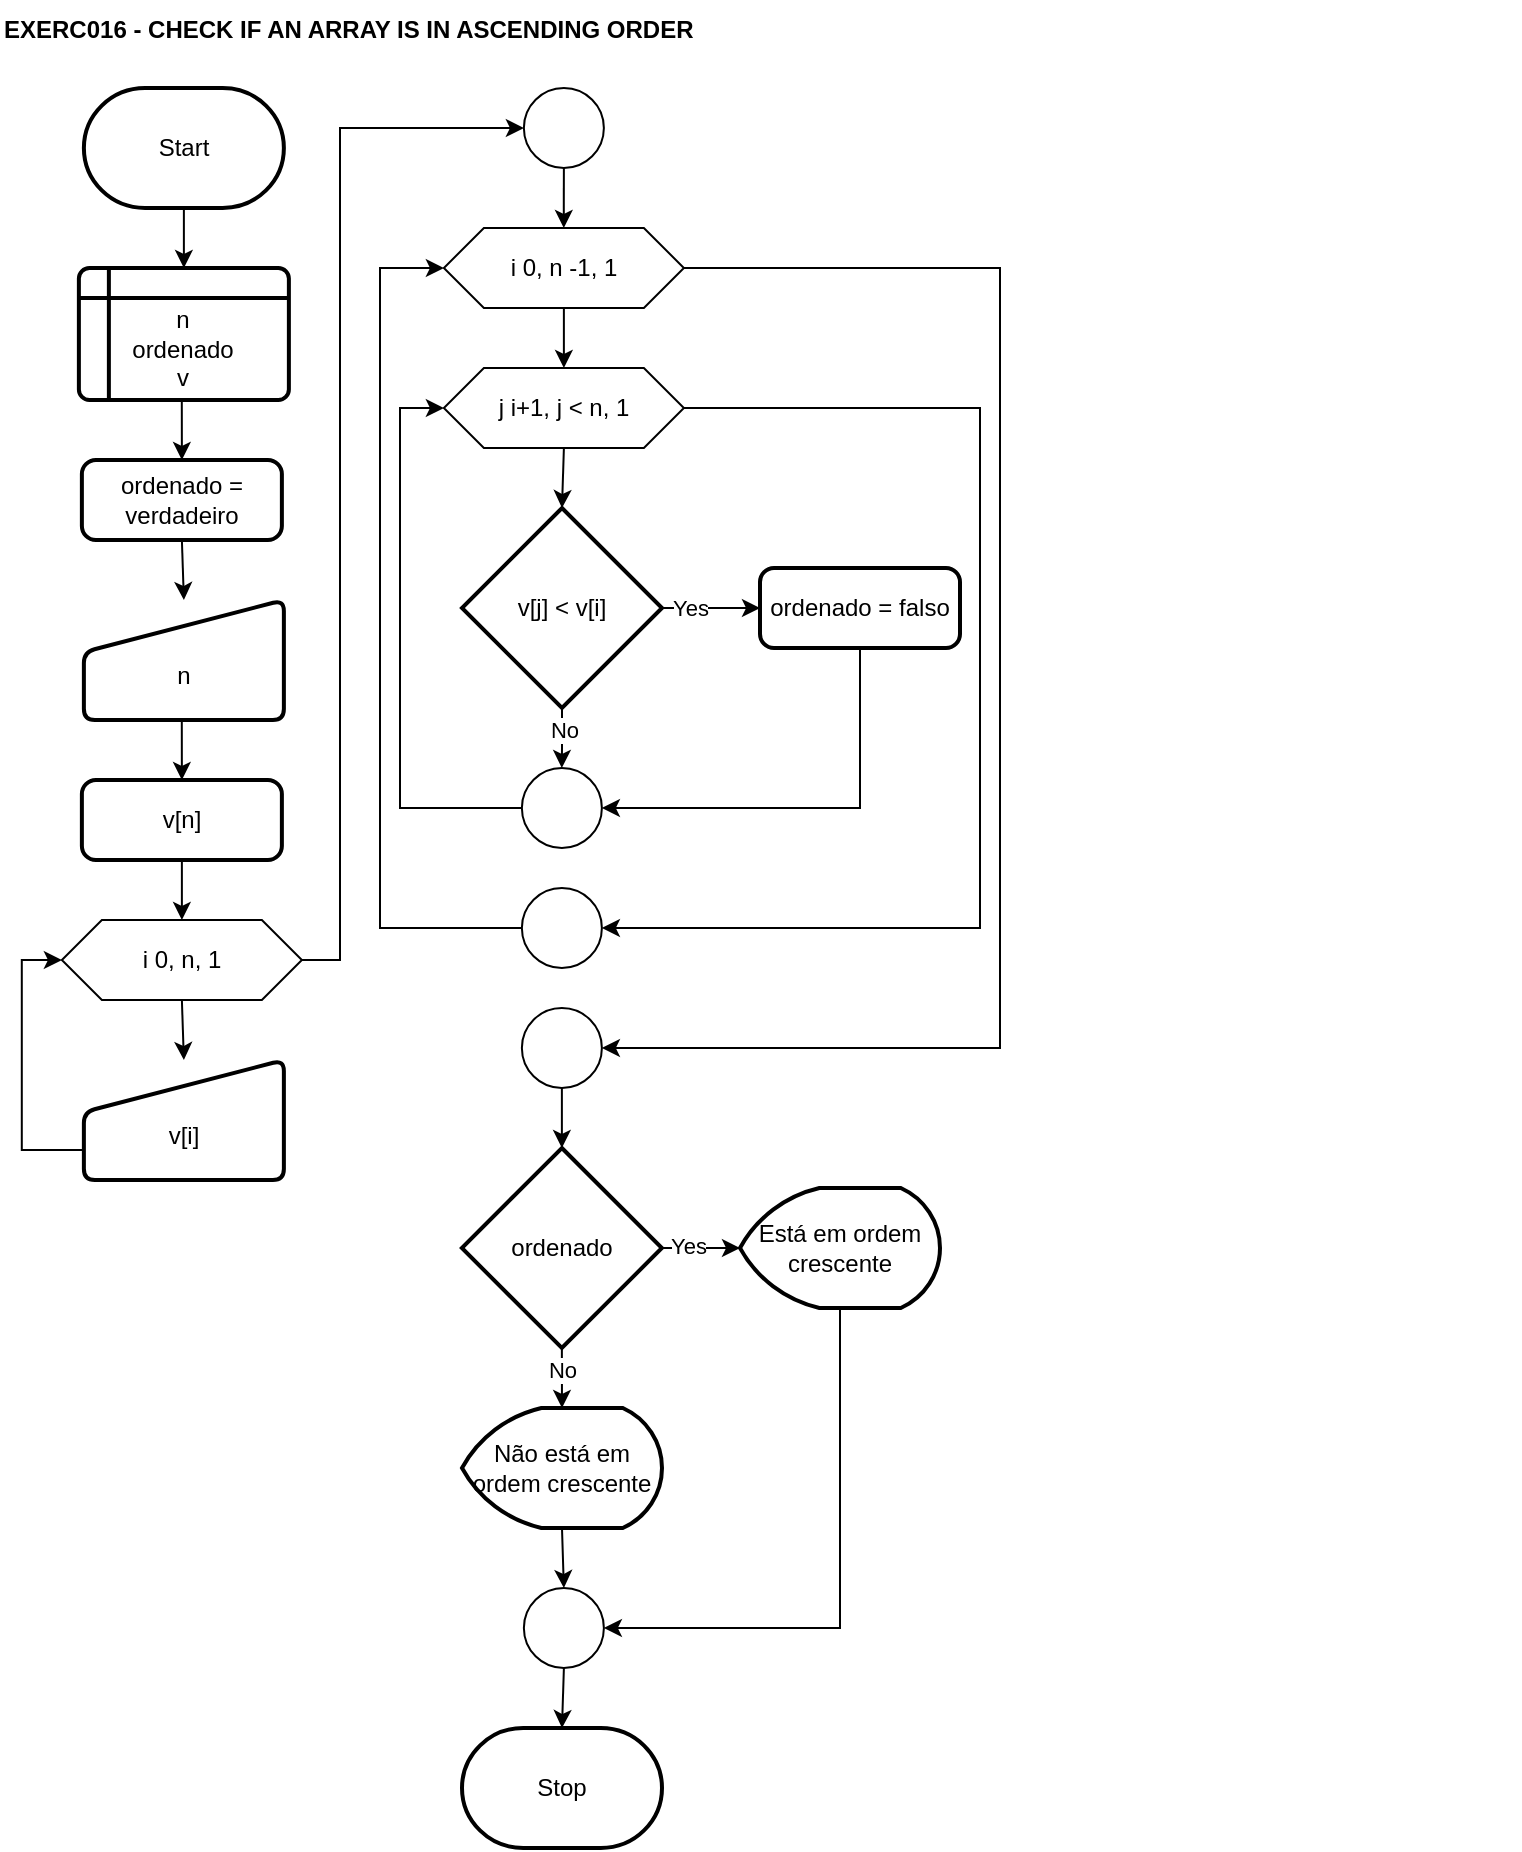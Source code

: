 <mxfile version="26.1.1">
  <diagram name="Página-1" id="tbhhrolYnf2YLyF_AGn1">
    <mxGraphModel dx="1363" dy="1123" grid="1" gridSize="10" guides="1" tooltips="1" connect="1" arrows="1" fold="1" page="1" pageScale="1" pageWidth="827" pageHeight="1169" math="0" shadow="0">
      <root>
        <mxCell id="0" />
        <mxCell id="1" parent="0" />
        <mxCell id="gUQwB867zqCJYkILIy9S-1" value="EXERC016&lt;span style=&quot;background-color: transparent; color: light-dark(rgb(0, 0, 0), rgb(255, 255, 255));&quot;&gt;&amp;nbsp;-&amp;nbsp;&lt;/span&gt;CHECK IF AN ARRAY IS IN ASCENDING ORDER" style="text;html=1;align=left;verticalAlign=middle;whiteSpace=wrap;rounded=0;fontStyle=1" parent="1" vertex="1">
          <mxGeometry x="40" y="40" width="760" height="30" as="geometry" />
        </mxCell>
        <mxCell id="gUQwB867zqCJYkILIy9S-21" style="edgeStyle=orthogonalEdgeStyle;rounded=0;orthogonalLoop=1;jettySize=auto;html=1;exitX=0.5;exitY=1;exitDx=0;exitDy=0;exitPerimeter=0;entryX=0.5;entryY=0;entryDx=0;entryDy=0;" parent="1" source="gUQwB867zqCJYkILIy9S-3" target="gUQwB867zqCJYkILIy9S-4" edge="1">
          <mxGeometry relative="1" as="geometry" />
        </mxCell>
        <mxCell id="gUQwB867zqCJYkILIy9S-3" value="Start" style="strokeWidth=2;html=1;shape=mxgraph.flowchart.terminator;whiteSpace=wrap;" parent="1" vertex="1">
          <mxGeometry x="81.94" y="84" width="100" height="60" as="geometry" />
        </mxCell>
        <mxCell id="3jQmmOMbjJLLry7wghpk-2" style="edgeStyle=orthogonalEdgeStyle;rounded=0;orthogonalLoop=1;jettySize=auto;html=1;exitX=0.5;exitY=1;exitDx=0;exitDy=0;entryX=0.5;entryY=0;entryDx=0;entryDy=0;" parent="1" source="gUQwB867zqCJYkILIy9S-4" target="3jQmmOMbjJLLry7wghpk-1" edge="1">
          <mxGeometry relative="1" as="geometry" />
        </mxCell>
        <mxCell id="gUQwB867zqCJYkILIy9S-4" value="&lt;div&gt;&lt;br&gt;&lt;/div&gt;n&lt;div&gt;ordenado&lt;/div&gt;&lt;div&gt;v&lt;/div&gt;" style="shape=internalStorage;whiteSpace=wrap;html=1;dx=15;dy=15;rounded=1;arcSize=8;strokeWidth=2;" parent="1" vertex="1">
          <mxGeometry x="79.44" y="174" width="105" height="66" as="geometry" />
        </mxCell>
        <mxCell id="3jQmmOMbjJLLry7wghpk-1" value="ordenado = verdadeiro" style="rounded=1;whiteSpace=wrap;html=1;absoluteArcSize=1;arcSize=14;strokeWidth=2;" parent="1" vertex="1">
          <mxGeometry x="80.94" y="270" width="100" height="40" as="geometry" />
        </mxCell>
        <mxCell id="2HPTrhq_70WgHCPPMAGq-3" value="" style="edgeStyle=orthogonalEdgeStyle;rounded=0;orthogonalLoop=1;jettySize=auto;html=1;exitX=0.5;exitY=1;exitDx=0;exitDy=0;entryX=0.5;entryY=0;entryDx=0;entryDy=0;" edge="1" parent="1" source="3jQmmOMbjJLLry7wghpk-1" target="2HPTrhq_70WgHCPPMAGq-1">
          <mxGeometry relative="1" as="geometry">
            <mxPoint x="132" y="300" as="sourcePoint" />
            <mxPoint x="132" y="800" as="targetPoint" />
          </mxGeometry>
        </mxCell>
        <mxCell id="2HPTrhq_70WgHCPPMAGq-1" value="&lt;br&gt;&lt;div&gt;n&lt;/div&gt;" style="html=1;strokeWidth=2;shape=manualInput;whiteSpace=wrap;rounded=1;size=26;arcSize=11;" vertex="1" parent="1">
          <mxGeometry x="81.94" y="340" width="100" height="60" as="geometry" />
        </mxCell>
        <mxCell id="2HPTrhq_70WgHCPPMAGq-5" value="" style="edgeStyle=orthogonalEdgeStyle;rounded=0;orthogonalLoop=1;jettySize=auto;html=1;exitX=0.5;exitY=1;exitDx=0;exitDy=0;entryX=0.5;entryY=0;entryDx=0;entryDy=0;" edge="1" parent="1" source="2HPTrhq_70WgHCPPMAGq-1" target="2HPTrhq_70WgHCPPMAGq-4">
          <mxGeometry relative="1" as="geometry">
            <mxPoint x="132" y="400" as="sourcePoint" />
            <mxPoint x="132" y="800" as="targetPoint" />
          </mxGeometry>
        </mxCell>
        <mxCell id="2HPTrhq_70WgHCPPMAGq-4" value="v[n]" style="rounded=1;whiteSpace=wrap;html=1;absoluteArcSize=1;arcSize=14;strokeWidth=2;" vertex="1" parent="1">
          <mxGeometry x="80.94" y="430" width="100" height="40" as="geometry" />
        </mxCell>
        <mxCell id="2HPTrhq_70WgHCPPMAGq-7" value="" style="edgeStyle=orthogonalEdgeStyle;rounded=0;orthogonalLoop=1;jettySize=auto;html=1;exitX=0.5;exitY=1;exitDx=0;exitDy=0;entryX=0.5;entryY=0;entryDx=0;entryDy=0;" edge="1" parent="1" source="2HPTrhq_70WgHCPPMAGq-4" target="2HPTrhq_70WgHCPPMAGq-6">
          <mxGeometry relative="1" as="geometry">
            <mxPoint x="131" y="470" as="sourcePoint" />
            <mxPoint x="132" y="800" as="targetPoint" />
          </mxGeometry>
        </mxCell>
        <mxCell id="2HPTrhq_70WgHCPPMAGq-9" style="edgeStyle=orthogonalEdgeStyle;rounded=0;orthogonalLoop=1;jettySize=auto;html=1;exitX=0.5;exitY=1;exitDx=0;exitDy=0;entryX=0.5;entryY=0;entryDx=0;entryDy=0;" edge="1" parent="1" source="2HPTrhq_70WgHCPPMAGq-6" target="2HPTrhq_70WgHCPPMAGq-8">
          <mxGeometry relative="1" as="geometry" />
        </mxCell>
        <mxCell id="2HPTrhq_70WgHCPPMAGq-6" value="i 0, n, 1" style="shape=hexagon;perimeter=hexagonPerimeter2;whiteSpace=wrap;html=1;fixedSize=1;" vertex="1" parent="1">
          <mxGeometry x="70.94" y="500" width="120" height="40" as="geometry" />
        </mxCell>
        <mxCell id="2HPTrhq_70WgHCPPMAGq-10" style="edgeStyle=orthogonalEdgeStyle;rounded=0;orthogonalLoop=1;jettySize=auto;html=1;exitX=0;exitY=0.75;exitDx=0;exitDy=0;entryX=0;entryY=0.5;entryDx=0;entryDy=0;" edge="1" parent="1" source="2HPTrhq_70WgHCPPMAGq-8" target="2HPTrhq_70WgHCPPMAGq-6">
          <mxGeometry relative="1" as="geometry" />
        </mxCell>
        <mxCell id="2HPTrhq_70WgHCPPMAGq-8" value="&lt;div&gt;&lt;br&gt;&lt;/div&gt;v[i]" style="html=1;strokeWidth=2;shape=manualInput;whiteSpace=wrap;rounded=1;size=26;arcSize=11;" vertex="1" parent="1">
          <mxGeometry x="81.94" y="570" width="100" height="60" as="geometry" />
        </mxCell>
        <mxCell id="2HPTrhq_70WgHCPPMAGq-14" style="edgeStyle=orthogonalEdgeStyle;rounded=0;orthogonalLoop=1;jettySize=auto;html=1;exitX=0.5;exitY=1;exitDx=0;exitDy=0;exitPerimeter=0;" edge="1" parent="1" source="2HPTrhq_70WgHCPPMAGq-11" target="2HPTrhq_70WgHCPPMAGq-13">
          <mxGeometry relative="1" as="geometry" />
        </mxCell>
        <mxCell id="2HPTrhq_70WgHCPPMAGq-11" value="" style="verticalLabelPosition=bottom;verticalAlign=top;html=1;shape=mxgraph.flowchart.on-page_reference;" vertex="1" parent="1">
          <mxGeometry x="301.94" y="84" width="40" height="40" as="geometry" />
        </mxCell>
        <mxCell id="2HPTrhq_70WgHCPPMAGq-16" style="edgeStyle=orthogonalEdgeStyle;rounded=0;orthogonalLoop=1;jettySize=auto;html=1;exitX=0.5;exitY=1;exitDx=0;exitDy=0;entryX=0.5;entryY=0;entryDx=0;entryDy=0;" edge="1" parent="1" source="2HPTrhq_70WgHCPPMAGq-13" target="2HPTrhq_70WgHCPPMAGq-15">
          <mxGeometry relative="1" as="geometry" />
        </mxCell>
        <mxCell id="2HPTrhq_70WgHCPPMAGq-13" value="i 0, n -1, 1" style="shape=hexagon;perimeter=hexagonPerimeter2;whiteSpace=wrap;html=1;fixedSize=1;" vertex="1" parent="1">
          <mxGeometry x="261.94" y="154" width="120" height="40" as="geometry" />
        </mxCell>
        <mxCell id="2HPTrhq_70WgHCPPMAGq-15" value="j i+1, j &amp;lt; n, 1" style="shape=hexagon;perimeter=hexagonPerimeter2;whiteSpace=wrap;html=1;fixedSize=1;" vertex="1" parent="1">
          <mxGeometry x="261.94" y="224" width="120" height="40" as="geometry" />
        </mxCell>
        <mxCell id="2HPTrhq_70WgHCPPMAGq-19" style="edgeStyle=orthogonalEdgeStyle;rounded=0;orthogonalLoop=1;jettySize=auto;html=1;exitX=1;exitY=0.5;exitDx=0;exitDy=0;exitPerimeter=0;entryX=0;entryY=0.5;entryDx=0;entryDy=0;" edge="1" parent="1" source="2HPTrhq_70WgHCPPMAGq-17" target="2HPTrhq_70WgHCPPMAGq-18">
          <mxGeometry relative="1" as="geometry" />
        </mxCell>
        <mxCell id="2HPTrhq_70WgHCPPMAGq-22" value="Yes" style="edgeLabel;html=1;align=center;verticalAlign=middle;resizable=0;points=[];" vertex="1" connectable="0" parent="2HPTrhq_70WgHCPPMAGq-19">
          <mxGeometry x="-0.51" y="-2" relative="1" as="geometry">
            <mxPoint x="2" y="-2" as="offset" />
          </mxGeometry>
        </mxCell>
        <mxCell id="2HPTrhq_70WgHCPPMAGq-21" style="edgeStyle=orthogonalEdgeStyle;rounded=0;orthogonalLoop=1;jettySize=auto;html=1;exitX=0.5;exitY=1;exitDx=0;exitDy=0;exitPerimeter=0;" edge="1" parent="1" source="2HPTrhq_70WgHCPPMAGq-17" target="2HPTrhq_70WgHCPPMAGq-20">
          <mxGeometry relative="1" as="geometry" />
        </mxCell>
        <mxCell id="2HPTrhq_70WgHCPPMAGq-23" value="No" style="edgeLabel;html=1;align=center;verticalAlign=middle;resizable=0;points=[];" vertex="1" connectable="0" parent="2HPTrhq_70WgHCPPMAGq-21">
          <mxGeometry x="-0.402" y="1" relative="1" as="geometry">
            <mxPoint y="2" as="offset" />
          </mxGeometry>
        </mxCell>
        <mxCell id="2HPTrhq_70WgHCPPMAGq-17" value="v[j] &amp;lt; v[i]" style="strokeWidth=2;html=1;shape=mxgraph.flowchart.decision;whiteSpace=wrap;" vertex="1" parent="1">
          <mxGeometry x="271" y="294" width="100" height="100" as="geometry" />
        </mxCell>
        <mxCell id="2HPTrhq_70WgHCPPMAGq-18" value="ordenado = falso" style="rounded=1;whiteSpace=wrap;html=1;absoluteArcSize=1;arcSize=14;strokeWidth=2;" vertex="1" parent="1">
          <mxGeometry x="420" y="324" width="100" height="40" as="geometry" />
        </mxCell>
        <mxCell id="2HPTrhq_70WgHCPPMAGq-26" style="edgeStyle=orthogonalEdgeStyle;rounded=0;orthogonalLoop=1;jettySize=auto;html=1;exitX=0;exitY=0.5;exitDx=0;exitDy=0;exitPerimeter=0;entryX=0;entryY=0.5;entryDx=0;entryDy=0;" edge="1" parent="1" source="2HPTrhq_70WgHCPPMAGq-20" target="2HPTrhq_70WgHCPPMAGq-15">
          <mxGeometry relative="1" as="geometry">
            <Array as="points">
              <mxPoint x="240" y="444" />
              <mxPoint x="240" y="244" />
            </Array>
          </mxGeometry>
        </mxCell>
        <mxCell id="2HPTrhq_70WgHCPPMAGq-20" value="" style="verticalLabelPosition=bottom;verticalAlign=top;html=1;shape=mxgraph.flowchart.on-page_reference;" vertex="1" parent="1">
          <mxGeometry x="300.94" y="424" width="40" height="40" as="geometry" />
        </mxCell>
        <mxCell id="2HPTrhq_70WgHCPPMAGq-24" style="edgeStyle=orthogonalEdgeStyle;rounded=0;orthogonalLoop=1;jettySize=auto;html=1;exitX=0.5;exitY=1;exitDx=0;exitDy=0;entryX=1;entryY=0.5;entryDx=0;entryDy=0;entryPerimeter=0;" edge="1" parent="1" source="2HPTrhq_70WgHCPPMAGq-18" target="2HPTrhq_70WgHCPPMAGq-20">
          <mxGeometry relative="1" as="geometry" />
        </mxCell>
        <mxCell id="2HPTrhq_70WgHCPPMAGq-25" style="edgeStyle=orthogonalEdgeStyle;rounded=0;orthogonalLoop=1;jettySize=auto;html=1;exitX=0.5;exitY=1;exitDx=0;exitDy=0;entryX=0.5;entryY=0;entryDx=0;entryDy=0;entryPerimeter=0;" edge="1" parent="1" source="2HPTrhq_70WgHCPPMAGq-15" target="2HPTrhq_70WgHCPPMAGq-17">
          <mxGeometry relative="1" as="geometry" />
        </mxCell>
        <mxCell id="2HPTrhq_70WgHCPPMAGq-29" style="edgeStyle=orthogonalEdgeStyle;rounded=0;orthogonalLoop=1;jettySize=auto;html=1;exitX=0;exitY=0.5;exitDx=0;exitDy=0;exitPerimeter=0;entryX=0;entryY=0.5;entryDx=0;entryDy=0;" edge="1" parent="1" source="2HPTrhq_70WgHCPPMAGq-27" target="2HPTrhq_70WgHCPPMAGq-13">
          <mxGeometry relative="1" as="geometry">
            <Array as="points">
              <mxPoint x="230" y="504" />
              <mxPoint x="230" y="174" />
            </Array>
          </mxGeometry>
        </mxCell>
        <mxCell id="2HPTrhq_70WgHCPPMAGq-27" value="" style="verticalLabelPosition=bottom;verticalAlign=top;html=1;shape=mxgraph.flowchart.on-page_reference;" vertex="1" parent="1">
          <mxGeometry x="300.94" y="484" width="40" height="40" as="geometry" />
        </mxCell>
        <mxCell id="2HPTrhq_70WgHCPPMAGq-28" style="edgeStyle=orthogonalEdgeStyle;rounded=0;orthogonalLoop=1;jettySize=auto;html=1;exitX=1;exitY=0.5;exitDx=0;exitDy=0;entryX=1;entryY=0.5;entryDx=0;entryDy=0;entryPerimeter=0;" edge="1" parent="1" source="2HPTrhq_70WgHCPPMAGq-15" target="2HPTrhq_70WgHCPPMAGq-27">
          <mxGeometry relative="1" as="geometry">
            <Array as="points">
              <mxPoint x="530" y="244" />
              <mxPoint x="530" y="504" />
            </Array>
          </mxGeometry>
        </mxCell>
        <mxCell id="2HPTrhq_70WgHCPPMAGq-30" value="" style="verticalLabelPosition=bottom;verticalAlign=top;html=1;shape=mxgraph.flowchart.on-page_reference;" vertex="1" parent="1">
          <mxGeometry x="300.94" y="544" width="40" height="40" as="geometry" />
        </mxCell>
        <mxCell id="2HPTrhq_70WgHCPPMAGq-31" style="edgeStyle=orthogonalEdgeStyle;rounded=0;orthogonalLoop=1;jettySize=auto;html=1;exitX=1;exitY=0.5;exitDx=0;exitDy=0;entryX=1;entryY=0.5;entryDx=0;entryDy=0;entryPerimeter=0;" edge="1" parent="1" source="2HPTrhq_70WgHCPPMAGq-13" target="2HPTrhq_70WgHCPPMAGq-30">
          <mxGeometry relative="1" as="geometry">
            <Array as="points">
              <mxPoint x="540" y="174" />
              <mxPoint x="540" y="564" />
            </Array>
          </mxGeometry>
        </mxCell>
        <mxCell id="2HPTrhq_70WgHCPPMAGq-35" style="edgeStyle=orthogonalEdgeStyle;rounded=0;orthogonalLoop=1;jettySize=auto;html=1;exitX=1;exitY=0.5;exitDx=0;exitDy=0;exitPerimeter=0;" edge="1" parent="1" source="2HPTrhq_70WgHCPPMAGq-32" target="2HPTrhq_70WgHCPPMAGq-33">
          <mxGeometry relative="1" as="geometry" />
        </mxCell>
        <mxCell id="2HPTrhq_70WgHCPPMAGq-38" value="Yes" style="edgeLabel;html=1;align=center;verticalAlign=middle;resizable=0;points=[];" vertex="1" connectable="0" parent="2HPTrhq_70WgHCPPMAGq-35">
          <mxGeometry x="0.198" y="-1" relative="1" as="geometry">
            <mxPoint x="-10" y="-2" as="offset" />
          </mxGeometry>
        </mxCell>
        <mxCell id="2HPTrhq_70WgHCPPMAGq-32" value="ordenado" style="strokeWidth=2;html=1;shape=mxgraph.flowchart.decision;whiteSpace=wrap;" vertex="1" parent="1">
          <mxGeometry x="270.94" y="614" width="100" height="100" as="geometry" />
        </mxCell>
        <mxCell id="2HPTrhq_70WgHCPPMAGq-33" value="Está em ordem crescente" style="strokeWidth=2;html=1;shape=mxgraph.flowchart.display;whiteSpace=wrap;" vertex="1" parent="1">
          <mxGeometry x="410" y="634" width="100" height="60" as="geometry" />
        </mxCell>
        <mxCell id="2HPTrhq_70WgHCPPMAGq-34" value="Não está em ordem crescente" style="strokeWidth=2;html=1;shape=mxgraph.flowchart.display;whiteSpace=wrap;" vertex="1" parent="1">
          <mxGeometry x="271" y="744" width="100" height="60" as="geometry" />
        </mxCell>
        <mxCell id="2HPTrhq_70WgHCPPMAGq-36" style="edgeStyle=orthogonalEdgeStyle;rounded=0;orthogonalLoop=1;jettySize=auto;html=1;exitX=0.5;exitY=1;exitDx=0;exitDy=0;exitPerimeter=0;entryX=0.5;entryY=0;entryDx=0;entryDy=0;entryPerimeter=0;" edge="1" parent="1" source="2HPTrhq_70WgHCPPMAGq-32" target="2HPTrhq_70WgHCPPMAGq-34">
          <mxGeometry relative="1" as="geometry" />
        </mxCell>
        <mxCell id="2HPTrhq_70WgHCPPMAGq-39" value="No" style="edgeLabel;html=1;align=center;verticalAlign=middle;resizable=0;points=[];" vertex="1" connectable="0" parent="2HPTrhq_70WgHCPPMAGq-36">
          <mxGeometry x="-0.04" relative="1" as="geometry">
            <mxPoint y="-4" as="offset" />
          </mxGeometry>
        </mxCell>
        <mxCell id="2HPTrhq_70WgHCPPMAGq-37" style="edgeStyle=orthogonalEdgeStyle;rounded=0;orthogonalLoop=1;jettySize=auto;html=1;exitX=0.5;exitY=1;exitDx=0;exitDy=0;exitPerimeter=0;entryX=0.5;entryY=0;entryDx=0;entryDy=0;entryPerimeter=0;" edge="1" parent="1" source="2HPTrhq_70WgHCPPMAGq-30" target="2HPTrhq_70WgHCPPMAGq-32">
          <mxGeometry relative="1" as="geometry" />
        </mxCell>
        <mxCell id="2HPTrhq_70WgHCPPMAGq-40" value="" style="verticalLabelPosition=bottom;verticalAlign=top;html=1;shape=mxgraph.flowchart.on-page_reference;" vertex="1" parent="1">
          <mxGeometry x="301.94" y="834" width="40" height="40" as="geometry" />
        </mxCell>
        <mxCell id="2HPTrhq_70WgHCPPMAGq-41" style="edgeStyle=orthogonalEdgeStyle;rounded=0;orthogonalLoop=1;jettySize=auto;html=1;exitX=0.5;exitY=1;exitDx=0;exitDy=0;exitPerimeter=0;entryX=0.5;entryY=0;entryDx=0;entryDy=0;entryPerimeter=0;" edge="1" parent="1" source="2HPTrhq_70WgHCPPMAGq-34" target="2HPTrhq_70WgHCPPMAGq-40">
          <mxGeometry relative="1" as="geometry" />
        </mxCell>
        <mxCell id="2HPTrhq_70WgHCPPMAGq-42" style="edgeStyle=orthogonalEdgeStyle;rounded=0;orthogonalLoop=1;jettySize=auto;html=1;exitX=0.5;exitY=1;exitDx=0;exitDy=0;exitPerimeter=0;entryX=1;entryY=0.5;entryDx=0;entryDy=0;entryPerimeter=0;" edge="1" parent="1" source="2HPTrhq_70WgHCPPMAGq-33" target="2HPTrhq_70WgHCPPMAGq-40">
          <mxGeometry relative="1" as="geometry" />
        </mxCell>
        <mxCell id="2HPTrhq_70WgHCPPMAGq-43" value="Stop" style="strokeWidth=2;html=1;shape=mxgraph.flowchart.terminator;whiteSpace=wrap;" vertex="1" parent="1">
          <mxGeometry x="271.0" y="904" width="100" height="60" as="geometry" />
        </mxCell>
        <mxCell id="2HPTrhq_70WgHCPPMAGq-44" style="edgeStyle=orthogonalEdgeStyle;rounded=0;orthogonalLoop=1;jettySize=auto;html=1;exitX=0.5;exitY=1;exitDx=0;exitDy=0;exitPerimeter=0;entryX=0.5;entryY=0;entryDx=0;entryDy=0;entryPerimeter=0;" edge="1" parent="1" source="2HPTrhq_70WgHCPPMAGq-40" target="2HPTrhq_70WgHCPPMAGq-43">
          <mxGeometry relative="1" as="geometry" />
        </mxCell>
        <mxCell id="2HPTrhq_70WgHCPPMAGq-46" style="edgeStyle=orthogonalEdgeStyle;rounded=0;orthogonalLoop=1;jettySize=auto;html=1;exitX=1;exitY=0.5;exitDx=0;exitDy=0;entryX=0;entryY=0.5;entryDx=0;entryDy=0;entryPerimeter=0;" edge="1" parent="1" source="2HPTrhq_70WgHCPPMAGq-6" target="2HPTrhq_70WgHCPPMAGq-11">
          <mxGeometry relative="1" as="geometry">
            <Array as="points">
              <mxPoint x="210" y="520" />
              <mxPoint x="210" y="104" />
            </Array>
          </mxGeometry>
        </mxCell>
      </root>
    </mxGraphModel>
  </diagram>
</mxfile>
